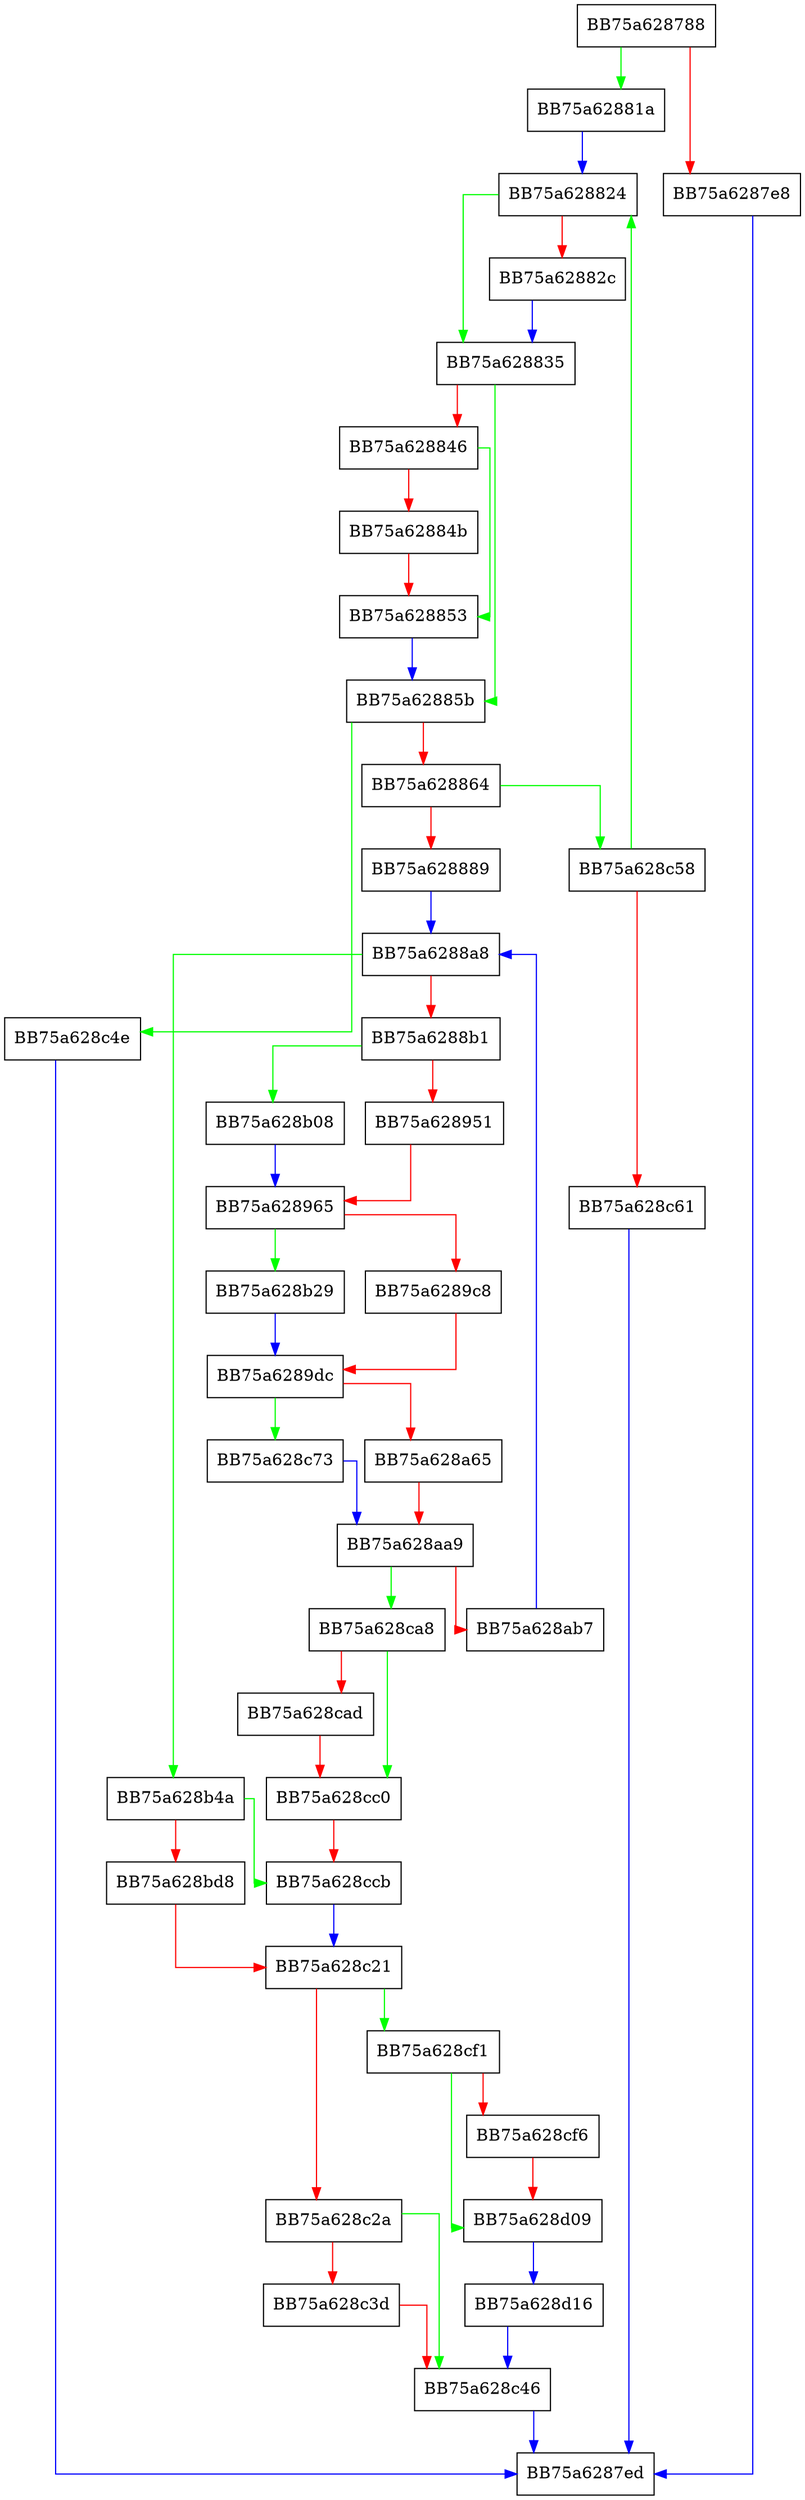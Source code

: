 digraph QueryOsModuleList {
  node [shape="box"];
  graph [splines=ortho];
  BB75a628788 -> BB75a62881a [color="green"];
  BB75a628788 -> BB75a6287e8 [color="red"];
  BB75a6287e8 -> BB75a6287ed [color="blue"];
  BB75a62881a -> BB75a628824 [color="blue"];
  BB75a628824 -> BB75a628835 [color="green"];
  BB75a628824 -> BB75a62882c [color="red"];
  BB75a62882c -> BB75a628835 [color="blue"];
  BB75a628835 -> BB75a62885b [color="green"];
  BB75a628835 -> BB75a628846 [color="red"];
  BB75a628846 -> BB75a628853 [color="green"];
  BB75a628846 -> BB75a62884b [color="red"];
  BB75a62884b -> BB75a628853 [color="red"];
  BB75a628853 -> BB75a62885b [color="blue"];
  BB75a62885b -> BB75a628c4e [color="green"];
  BB75a62885b -> BB75a628864 [color="red"];
  BB75a628864 -> BB75a628c58 [color="green"];
  BB75a628864 -> BB75a628889 [color="red"];
  BB75a628889 -> BB75a6288a8 [color="blue"];
  BB75a6288a8 -> BB75a628b4a [color="green"];
  BB75a6288a8 -> BB75a6288b1 [color="red"];
  BB75a6288b1 -> BB75a628b08 [color="green"];
  BB75a6288b1 -> BB75a628951 [color="red"];
  BB75a628951 -> BB75a628965 [color="red"];
  BB75a628965 -> BB75a628b29 [color="green"];
  BB75a628965 -> BB75a6289c8 [color="red"];
  BB75a6289c8 -> BB75a6289dc [color="red"];
  BB75a6289dc -> BB75a628c73 [color="green"];
  BB75a6289dc -> BB75a628a65 [color="red"];
  BB75a628a65 -> BB75a628aa9 [color="red"];
  BB75a628aa9 -> BB75a628ca8 [color="green"];
  BB75a628aa9 -> BB75a628ab7 [color="red"];
  BB75a628ab7 -> BB75a6288a8 [color="blue"];
  BB75a628b08 -> BB75a628965 [color="blue"];
  BB75a628b29 -> BB75a6289dc [color="blue"];
  BB75a628b4a -> BB75a628ccb [color="green"];
  BB75a628b4a -> BB75a628bd8 [color="red"];
  BB75a628bd8 -> BB75a628c21 [color="red"];
  BB75a628c21 -> BB75a628cf1 [color="green"];
  BB75a628c21 -> BB75a628c2a [color="red"];
  BB75a628c2a -> BB75a628c46 [color="green"];
  BB75a628c2a -> BB75a628c3d [color="red"];
  BB75a628c3d -> BB75a628c46 [color="red"];
  BB75a628c46 -> BB75a6287ed [color="blue"];
  BB75a628c4e -> BB75a6287ed [color="blue"];
  BB75a628c58 -> BB75a628824 [color="green"];
  BB75a628c58 -> BB75a628c61 [color="red"];
  BB75a628c61 -> BB75a6287ed [color="blue"];
  BB75a628c73 -> BB75a628aa9 [color="blue"];
  BB75a628ca8 -> BB75a628cc0 [color="green"];
  BB75a628ca8 -> BB75a628cad [color="red"];
  BB75a628cad -> BB75a628cc0 [color="red"];
  BB75a628cc0 -> BB75a628ccb [color="red"];
  BB75a628ccb -> BB75a628c21 [color="blue"];
  BB75a628cf1 -> BB75a628d09 [color="green"];
  BB75a628cf1 -> BB75a628cf6 [color="red"];
  BB75a628cf6 -> BB75a628d09 [color="red"];
  BB75a628d09 -> BB75a628d16 [color="blue"];
  BB75a628d16 -> BB75a628c46 [color="blue"];
}